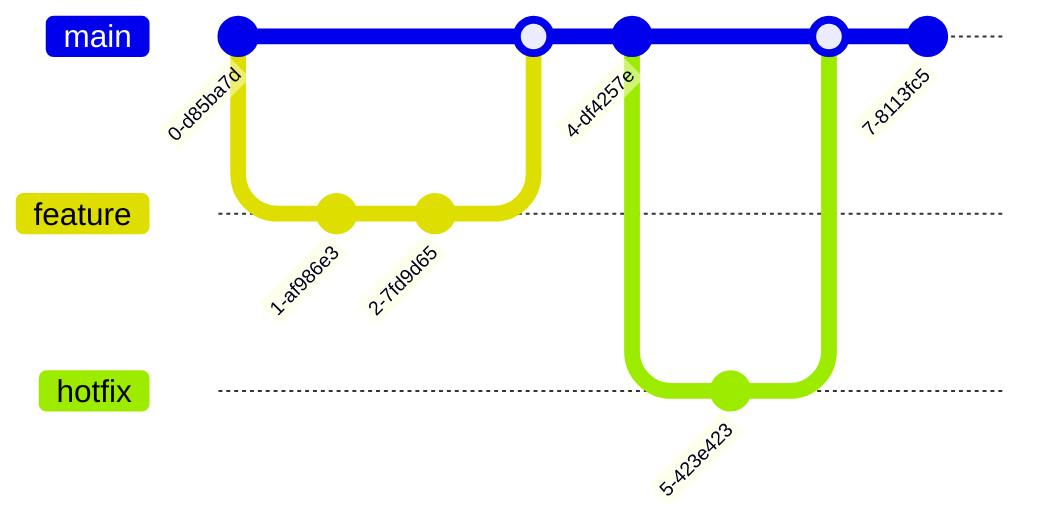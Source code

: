 gitGraph
    commit
    branch feature
    checkout feature
    commit
    commit
    checkout main
    merge feature
    commit
    branch hotfix
    checkout hotfix
    commit
    checkout main
    merge hotfix
    commit